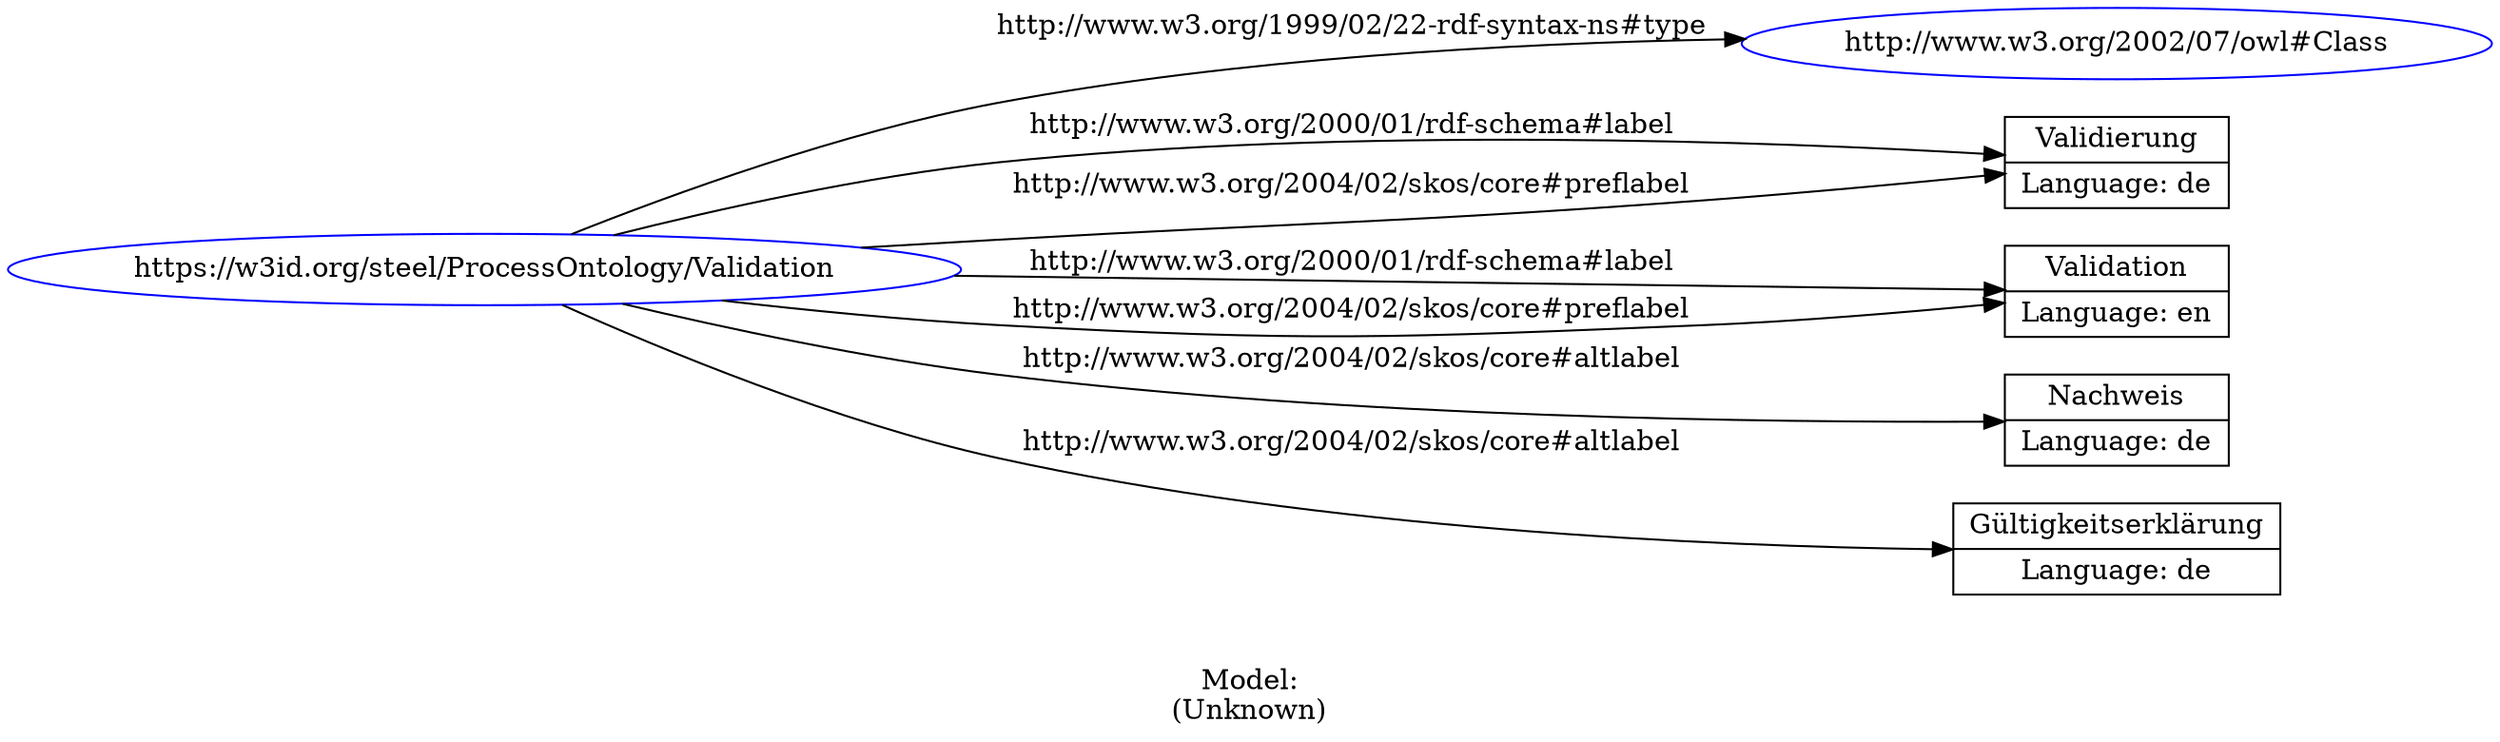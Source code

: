 digraph {
	rankdir = LR;
	charset="utf-8";

	"Rhttps://w3id.org/steel/ProcessOntology/Validation" -> "Rhttp://www.w3.org/2002/07/owl#Class" [ label="http://www.w3.org/1999/02/22-rdf-syntax-ns#type" ];
	"Rhttps://w3id.org/steel/ProcessOntology/Validation" -> "LValidierung|Language: de" [ label="http://www.w3.org/2000/01/rdf-schema#label" ];
	"Rhttps://w3id.org/steel/ProcessOntology/Validation" -> "LValidation|Language: en" [ label="http://www.w3.org/2000/01/rdf-schema#label" ];
	"Rhttps://w3id.org/steel/ProcessOntology/Validation" -> "LNachweis|Language: de" [ label="http://www.w3.org/2004/02/skos/core#altlabel" ];
	"Rhttps://w3id.org/steel/ProcessOntology/Validation" -> "L Gültigkeitserklärung|Language: de" [ label="http://www.w3.org/2004/02/skos/core#altlabel" ];
	"Rhttps://w3id.org/steel/ProcessOntology/Validation" -> "LValidierung|Language: de" [ label="http://www.w3.org/2004/02/skos/core#preflabel" ];
	"Rhttps://w3id.org/steel/ProcessOntology/Validation" -> "LValidation|Language: en" [ label="http://www.w3.org/2004/02/skos/core#preflabel" ];

	// Resources
	"Rhttps://w3id.org/steel/ProcessOntology/Validation" [ label="https://w3id.org/steel/ProcessOntology/Validation", shape = ellipse, color = blue ];
	"Rhttp://www.w3.org/2002/07/owl#Class" [ label="http://www.w3.org/2002/07/owl#Class", shape = ellipse, color = blue ];

	// Anonymous nodes

	// Literals
	"LValidierung|Language: de" [ label="Validierung|Language: de", shape = record ];
	"LValidation|Language: en" [ label="Validation|Language: en", shape = record ];
	"LNachweis|Language: de" [ label="Nachweis|Language: de", shape = record ];
	"L Gültigkeitserklärung|Language: de" [ label=" Gültigkeitserklärung|Language: de", shape = record ];

	label="\n\nModel:\n(Unknown)";
}
